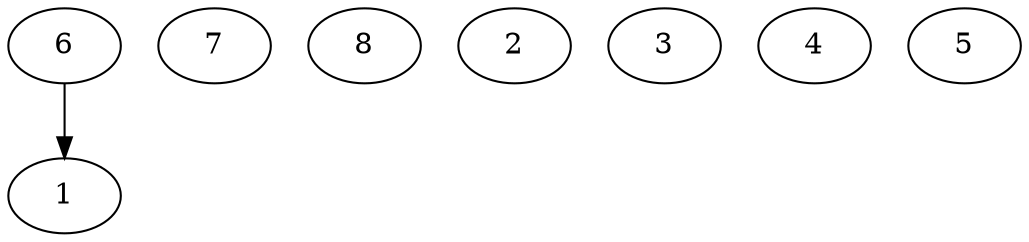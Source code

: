 strict digraph {


	"6" [  weight=0 ];

	"6" -> "1" [  weight=0 ];

	"7" [  weight=0 ];

	"8" [  weight=0 ];

	"1" [  weight=0 ];

	"2" [  weight=0 ];

	"3" [  weight=0 ];

	"4" [  weight=0 ];

	"5" [  weight=0 ];

}
